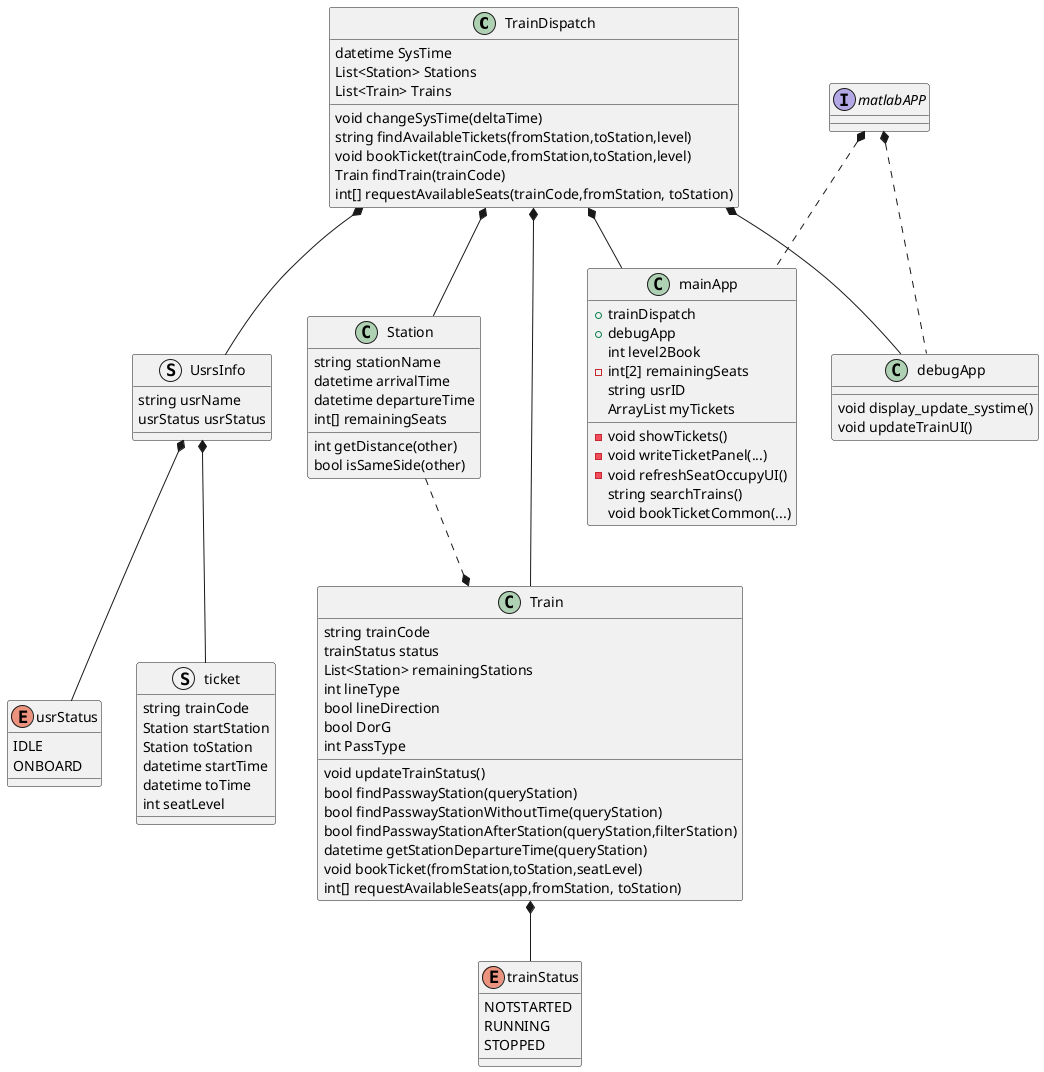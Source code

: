 @startuml
'https://plantuml.com/class-diagram

class TrainDispatch{
datetime SysTime
List<Station> Stations
List<Train> Trains


void changeSysTime(deltaTime)
string findAvailableTickets(fromStation,toStation,level)
void bookTicket(trainCode,fromStation,toStation,level)
Train findTrain(trainCode)
int[] requestAvailableSeats(trainCode,fromStation, toStation)

}

class Train{
 string trainCode
 trainStatus status
 List<Station> remainingStations
 int lineType
 bool lineDirection
 bool DorG
 int PassType

 void updateTrainStatus()
 bool findPasswayStation(queryStation)
 bool findPasswayStationWithoutTime(queryStation)
 bool findPasswayStationAfterStation(queryStation,filterStation)
 datetime getStationDepartureTime(queryStation)
 void bookTicket(fromStation,toStation,seatLevel)
int[] requestAvailableSeats(app,fromStation, toStation)

}

class Station{
    string stationName
    datetime arrivalTime
    datetime departureTime
 int[] remainingSeats


    int getDistance(other)
    bool isSameSide(other)
}

TrainDispatch *-- Train
TrainDispatch *-- Station


Station ..* Train



enum trainStatus{
    NOTSTARTED
    RUNNING
    STOPPED
}

Train *-- trainStatus

interface matlabAPP{

}

class debugApp{
    void display_update_systime()
    void updateTrainUI()
}
TrainDispatch *-- debugApp
matlabAPP *.. debugApp

class mainApp{
    +trainDispatch
    +debugApp
    int level2Book
    -int[2] remainingSeats
    string usrID
    ArrayList myTickets

    -void showTickets()
    -void writeTicketPanel(...)
    -void refreshSeatOccupyUI()
    string searchTrains()
    void bookTicketCommon(...)
}
enum usrStatus{
    IDLE
    ONBOARD
}
TrainDispatch *-- mainApp
matlabAPP *.. mainApp

struct UsrsInfo{
    string usrName
    usrStatus usrStatus
}
struct ticket{
    string trainCode
    Station startStation
    Station toStation
    datetime startTime
    datetime toTime
    int seatLevel
}
UsrsInfo *-- usrStatus
UsrsInfo *-- ticket

TrainDispatch *-- UsrsInfo



@enduml
